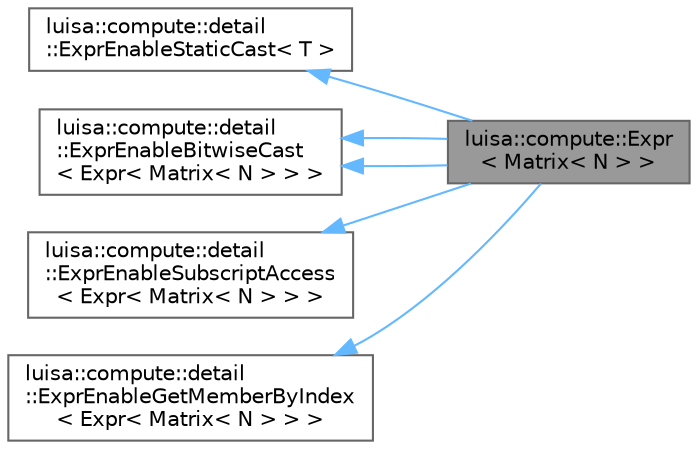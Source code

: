 digraph "luisa::compute::Expr&lt; Matrix&lt; N &gt; &gt;"
{
 // LATEX_PDF_SIZE
  bgcolor="transparent";
  edge [fontname=Helvetica,fontsize=10,labelfontname=Helvetica,labelfontsize=10];
  node [fontname=Helvetica,fontsize=10,shape=box,height=0.2,width=0.4];
  rankdir="LR";
  Node1 [id="Node000001",label="luisa::compute::Expr\l\< Matrix\< N \> \>",height=0.2,width=0.4,color="gray40", fillcolor="grey60", style="filled", fontcolor="black",tooltip="Class of Expr<Matrix><N>>. Can be constructed from Matrix<N>"];
  Node2 -> Node1 [id="edge6_Node000001_Node000002",dir="back",color="steelblue1",style="solid",tooltip=" "];
  Node2 [id="Node000002",label="luisa::compute::detail\l::ExprEnableStaticCast\< T \>",height=0.2,width=0.4,color="gray40", fillcolor="white", style="filled",URL="$structluisa_1_1compute_1_1detail_1_1_expr_enable_static_cast.html",tooltip="Enable static cast to type Dest"];
  Node3 -> Node1 [id="edge7_Node000001_Node000003",dir="back",color="steelblue1",style="solid",tooltip=" "];
  Node3 [id="Node000003",label="luisa::compute::detail\l::ExprEnableBitwiseCast\l\< Expr\< Matrix\< N \> \> \>",height=0.2,width=0.4,color="gray40", fillcolor="white", style="filled",URL="$structluisa_1_1compute_1_1detail_1_1_expr_enable_bitwise_cast.html",tooltip=" "];
  Node3 -> Node1 [id="edge8_Node000001_Node000003",dir="back",color="steelblue1",style="solid",tooltip=" "];
  Node4 -> Node1 [id="edge9_Node000001_Node000004",dir="back",color="steelblue1",style="solid",tooltip=" "];
  Node4 [id="Node000004",label="luisa::compute::detail\l::ExprEnableSubscriptAccess\l\< Expr\< Matrix\< N \> \> \>",height=0.2,width=0.4,color="gray40", fillcolor="white", style="filled",URL="$structluisa_1_1compute_1_1detail_1_1_expr_enable_subscript_access.html",tooltip=" "];
  Node5 -> Node1 [id="edge10_Node000001_Node000005",dir="back",color="steelblue1",style="solid",tooltip=" "];
  Node5 [id="Node000005",label="luisa::compute::detail\l::ExprEnableGetMemberByIndex\l\< Expr\< Matrix\< N \> \> \>",height=0.2,width=0.4,color="gray40", fillcolor="white", style="filled",URL="$structluisa_1_1compute_1_1detail_1_1_expr_enable_get_member_by_index.html",tooltip=" "];
}
